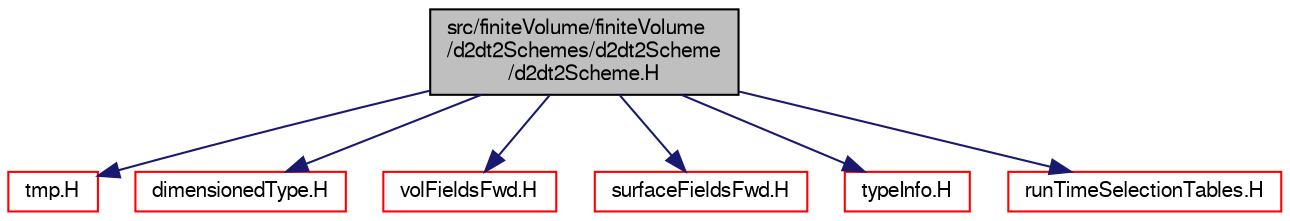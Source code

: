 digraph "src/finiteVolume/finiteVolume/d2dt2Schemes/d2dt2Scheme/d2dt2Scheme.H"
{
  bgcolor="transparent";
  edge [fontname="FreeSans",fontsize="10",labelfontname="FreeSans",labelfontsize="10"];
  node [fontname="FreeSans",fontsize="10",shape=record];
  Node0 [label="src/finiteVolume/finiteVolume\l/d2dt2Schemes/d2dt2Scheme\l/d2dt2Scheme.H",height=0.2,width=0.4,color="black", fillcolor="grey75", style="filled", fontcolor="black"];
  Node0 -> Node1 [color="midnightblue",fontsize="10",style="solid",fontname="FreeSans"];
  Node1 [label="tmp.H",height=0.2,width=0.4,color="red",URL="$a11087.html"];
  Node0 -> Node42 [color="midnightblue",fontsize="10",style="solid",fontname="FreeSans"];
  Node42 [label="dimensionedType.H",height=0.2,width=0.4,color="red",URL="$a09374.html"];
  Node0 -> Node97 [color="midnightblue",fontsize="10",style="solid",fontname="FreeSans"];
  Node97 [label="volFieldsFwd.H",height=0.2,width=0.4,color="red",URL="$a02753.html"];
  Node0 -> Node114 [color="midnightblue",fontsize="10",style="solid",fontname="FreeSans"];
  Node114 [label="surfaceFieldsFwd.H",height=0.2,width=0.4,color="red",URL="$a02738.html"];
  Node0 -> Node115 [color="midnightblue",fontsize="10",style="solid",fontname="FreeSans"];
  Node115 [label="typeInfo.H",height=0.2,width=0.4,color="red",URL="$a09341.html"];
  Node0 -> Node116 [color="midnightblue",fontsize="10",style="solid",fontname="FreeSans"];
  Node116 [label="runTimeSelectionTables.H",height=0.2,width=0.4,color="red",URL="$a09266.html",tooltip="Macros to ease declaration of run-time selection tables. "];
}

